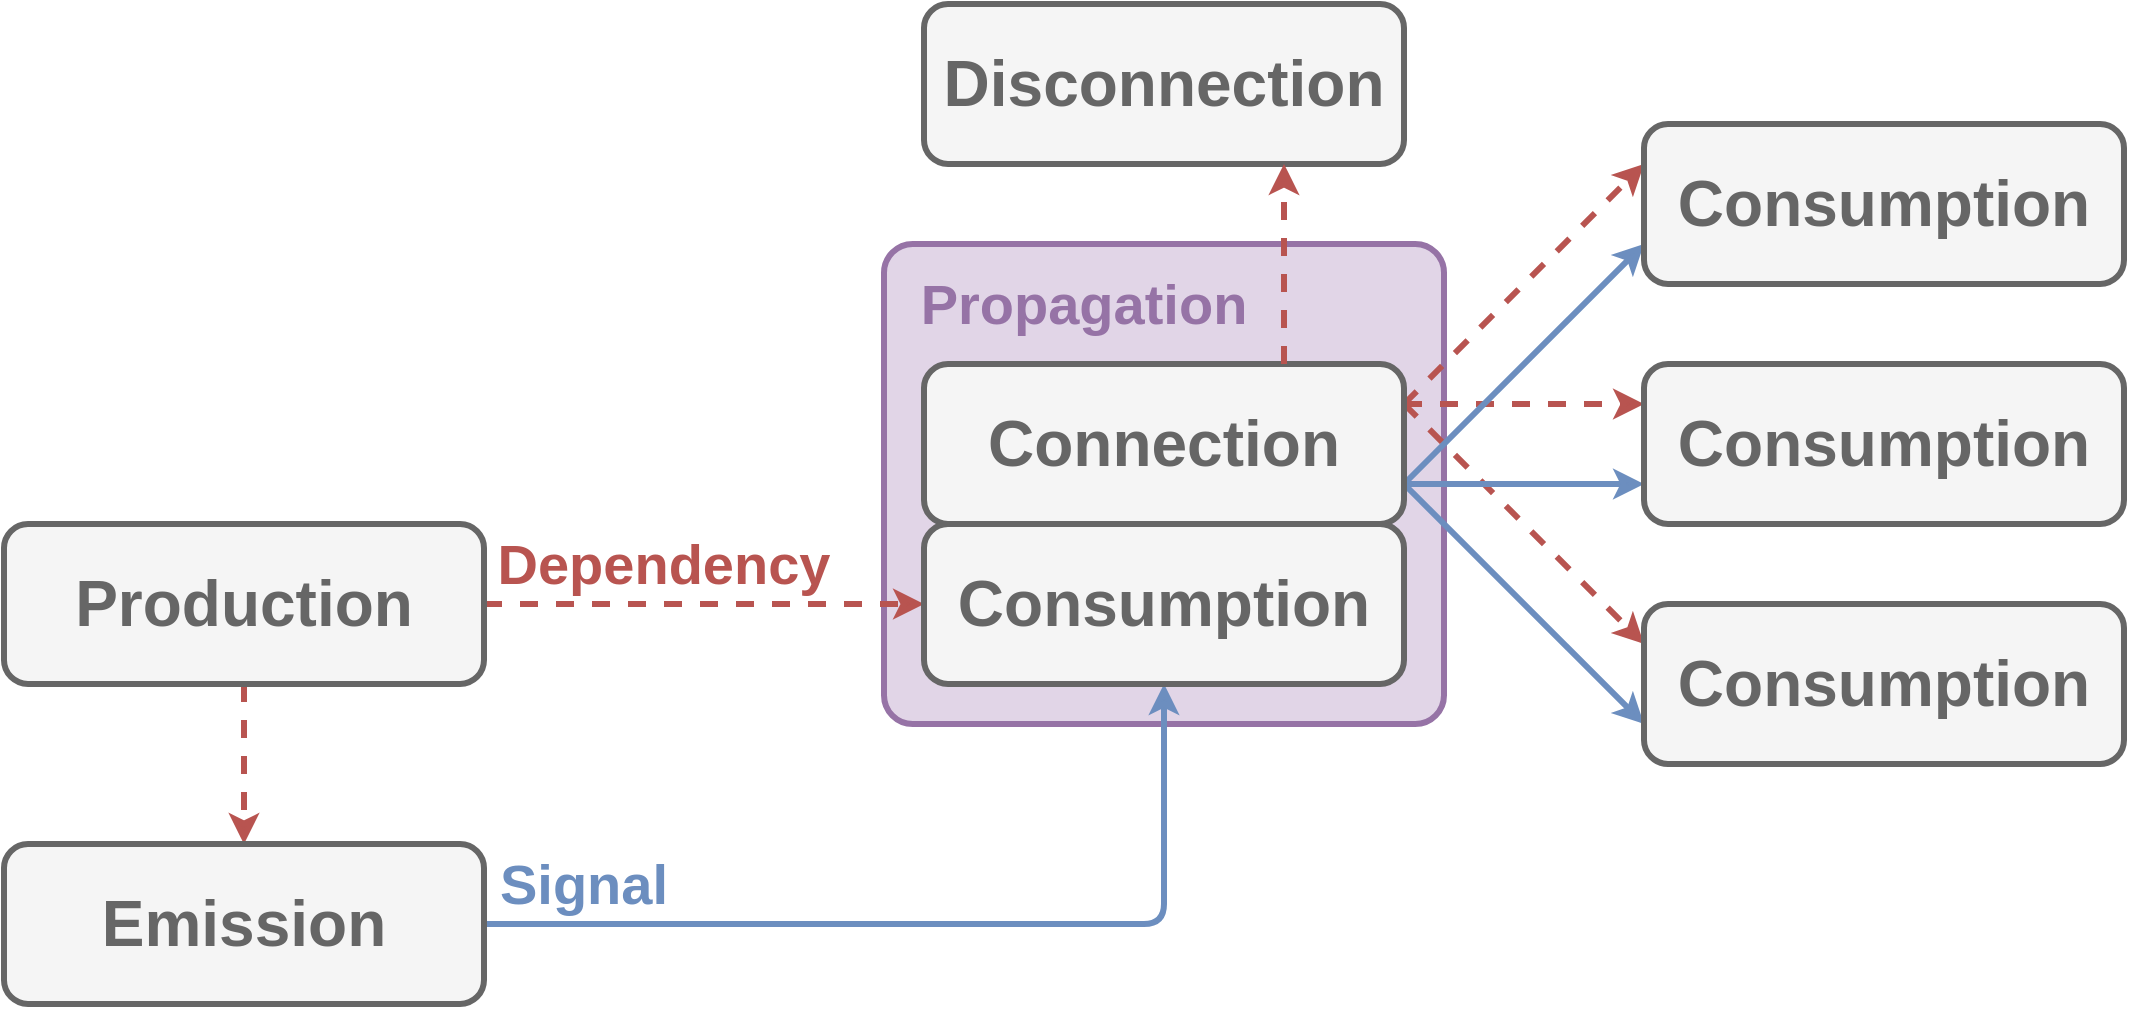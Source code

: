 <mxfile version="14.3.1" type="google"><diagram id="gIC-P3XVZgYCY64oVcCS" name="Page-1"><mxGraphModel dx="1422" dy="705" grid="1" gridSize="10" guides="1" tooltips="1" connect="1" arrows="1" fold="1" page="1" pageScale="1" pageWidth="827" pageHeight="1169" math="0" shadow="0"><root><mxCell id="0"/><mxCell id="1" parent="0"/><mxCell id="eqrpfjDCh0OEoCgRvdLx-32" value="" style="rounded=1;whiteSpace=wrap;html=1;arcSize=6;strokeWidth=3;fillColor=#e1d5e7;strokeColor=#9673A6;" parent="1" vertex="1"><mxGeometry x="510" y="150" width="280" height="240" as="geometry"/></mxCell><mxCell id="eqrpfjDCh0OEoCgRvdLx-33" value="&lt;b&gt;&lt;font style=&quot;font-size: 28px&quot; color=&quot;#9673a6&quot;&gt;Propagation&lt;/font&gt;&lt;/b&gt;" style="text;html=1;align=center;verticalAlign=middle;whiteSpace=wrap;rounded=0;" parent="1" vertex="1"><mxGeometry x="510" y="160" width="200" height="40" as="geometry"/></mxCell><mxCell id="eqrpfjDCh0OEoCgRvdLx-34" value="" style="endArrow=classic;html=1;exitX=1;exitY=0.25;exitDx=0;exitDy=0;entryX=0;entryY=0.25;entryDx=0;entryDy=0;fillColor=#f8cecc;strokeColor=#b85450;strokeWidth=3;dashed=1;" parent="1" source="eqrpfjDCh0OEoCgRvdLx-48" target="eqrpfjDCh0OEoCgRvdLx-50" edge="1"><mxGeometry width="50" height="50" relative="1" as="geometry"><mxPoint x="650" y="60" as="sourcePoint"/><mxPoint x="890" y="60" as="targetPoint"/></mxGeometry></mxCell><mxCell id="eqrpfjDCh0OEoCgRvdLx-35" value="" style="endArrow=classic;html=1;exitX=1;exitY=0.25;exitDx=0;exitDy=0;entryX=0;entryY=0.25;entryDx=0;entryDy=0;fillColor=#f8cecc;strokeColor=#b85450;strokeWidth=3;dashed=1;" parent="1" source="eqrpfjDCh0OEoCgRvdLx-48" target="eqrpfjDCh0OEoCgRvdLx-49" edge="1"><mxGeometry width="50" height="50" relative="1" as="geometry"><mxPoint x="660" y="70" as="sourcePoint"/><mxPoint x="900" y="70" as="targetPoint"/></mxGeometry></mxCell><mxCell id="eqrpfjDCh0OEoCgRvdLx-36" value="" style="endArrow=classic;html=1;exitX=1;exitY=0.25;exitDx=0;exitDy=0;entryX=0;entryY=0.25;entryDx=0;entryDy=0;fillColor=#f8cecc;strokeColor=#b85450;strokeWidth=3;dashed=1;" parent="1" source="eqrpfjDCh0OEoCgRvdLx-48" target="eqrpfjDCh0OEoCgRvdLx-51" edge="1"><mxGeometry width="50" height="50" relative="1" as="geometry"><mxPoint x="670" y="80" as="sourcePoint"/><mxPoint x="910" y="80" as="targetPoint"/></mxGeometry></mxCell><mxCell id="eqrpfjDCh0OEoCgRvdLx-37" value="" style="endArrow=classic;html=1;exitX=1;exitY=0.75;exitDx=0;exitDy=0;entryX=0;entryY=0.75;entryDx=0;entryDy=0;strokeWidth=3;fillColor=#dae8fc;strokeColor=#6c8ebf;" parent="1" source="eqrpfjDCh0OEoCgRvdLx-48" target="eqrpfjDCh0OEoCgRvdLx-51" edge="1"><mxGeometry width="50" height="50" relative="1" as="geometry"><mxPoint x="570" y="390" as="sourcePoint"/><mxPoint x="810" y="390" as="targetPoint"/></mxGeometry></mxCell><mxCell id="eqrpfjDCh0OEoCgRvdLx-38" value="" style="endArrow=classic;html=1;exitX=1;exitY=0.75;exitDx=0;exitDy=0;entryX=0;entryY=0.75;entryDx=0;entryDy=0;strokeWidth=3;fillColor=#dae8fc;strokeColor=#6c8ebf;" parent="1" source="eqrpfjDCh0OEoCgRvdLx-48" target="eqrpfjDCh0OEoCgRvdLx-49" edge="1"><mxGeometry width="50" height="50" relative="1" as="geometry"><mxPoint x="580" y="400" as="sourcePoint"/><mxPoint x="820" y="400" as="targetPoint"/></mxGeometry></mxCell><mxCell id="eqrpfjDCh0OEoCgRvdLx-39" value="" style="endArrow=classic;html=1;exitX=1;exitY=0.75;exitDx=0;exitDy=0;entryX=0;entryY=0.75;entryDx=0;entryDy=0;strokeWidth=3;fillColor=#dae8fc;strokeColor=#6c8ebf;" parent="1" source="eqrpfjDCh0OEoCgRvdLx-48" target="eqrpfjDCh0OEoCgRvdLx-50" edge="1"><mxGeometry width="50" height="50" relative="1" as="geometry"><mxPoint x="590" y="410" as="sourcePoint"/><mxPoint x="830" y="410" as="targetPoint"/></mxGeometry></mxCell><mxCell id="eqrpfjDCh0OEoCgRvdLx-40" value="" style="endArrow=classic;html=1;exitX=1;exitY=0.5;exitDx=0;exitDy=0;entryX=0;entryY=0.5;entryDx=0;entryDy=0;fillColor=#f8cecc;strokeColor=#b85450;strokeWidth=3;dashed=1;" parent="1" source="eqrpfjDCh0OEoCgRvdLx-52" target="eqrpfjDCh0OEoCgRvdLx-53" edge="1"><mxGeometry width="50" height="50" relative="1" as="geometry"><mxPoint x="690" y="520" as="sourcePoint"/><mxPoint x="740" y="470" as="targetPoint"/></mxGeometry></mxCell><mxCell id="eqrpfjDCh0OEoCgRvdLx-41" value="" style="endArrow=classic;html=1;entryX=0.5;entryY=1;entryDx=0;entryDy=0;strokeWidth=3;fillColor=#dae8fc;strokeColor=#6c8ebf;elbow=vertical;exitX=1;exitY=0.5;exitDx=0;exitDy=0;edgeStyle=orthogonalEdgeStyle;" parent="1" source="eqrpfjDCh0OEoCgRvdLx-54" target="eqrpfjDCh0OEoCgRvdLx-53" edge="1"><mxGeometry width="50" height="50" relative="1" as="geometry"><mxPoint x="710" y="450" as="sourcePoint"/><mxPoint x="540" y="320" as="targetPoint"/></mxGeometry></mxCell><mxCell id="eqrpfjDCh0OEoCgRvdLx-42" value="&lt;b&gt;&lt;font style=&quot;font-size: 28px&quot; color=&quot;#b85450&quot;&gt;Dependency&lt;/font&gt;&lt;/b&gt;" style="text;html=1;align=center;verticalAlign=middle;whiteSpace=wrap;rounded=0;" parent="1" vertex="1"><mxGeometry x="310" y="290" width="180" height="40" as="geometry"/></mxCell><mxCell id="eqrpfjDCh0OEoCgRvdLx-43" value="&lt;b&gt;&lt;font style=&quot;font-size: 28px&quot; color=&quot;#6c8ebf&quot;&gt;Signal&lt;/font&gt;&lt;/b&gt;" style="text;html=1;align=center;verticalAlign=middle;whiteSpace=wrap;rounded=0;" parent="1" vertex="1"><mxGeometry x="310" y="450" width="100" height="40" as="geometry"/></mxCell><mxCell id="eqrpfjDCh0OEoCgRvdLx-44" value="" style="endArrow=classic;html=1;exitX=0.5;exitY=1;exitDx=0;exitDy=0;entryX=0.5;entryY=0;entryDx=0;entryDy=0;fillColor=#f8cecc;strokeColor=#b85450;strokeWidth=3;dashed=1;" parent="1" source="eqrpfjDCh0OEoCgRvdLx-52" target="eqrpfjDCh0OEoCgRvdLx-54" edge="1"><mxGeometry width="50" height="50" relative="1" as="geometry"><mxPoint x="300" y="320" as="sourcePoint"/><mxPoint x="540" y="320" as="targetPoint"/></mxGeometry></mxCell><mxCell id="eqrpfjDCh0OEoCgRvdLx-48" value="&lt;font style=&quot;font-size: 32px&quot; color=&quot;#666666&quot;&gt;&lt;b&gt;Connection&lt;/b&gt;&lt;/font&gt;" style="rounded=1;whiteSpace=wrap;html=1;strokeWidth=3;fillColor=#f5f5f5;strokeColor=#666666;fontColor=#333333;" parent="1" vertex="1"><mxGeometry x="530" y="210" width="240" height="80" as="geometry"/></mxCell><mxCell id="eqrpfjDCh0OEoCgRvdLx-49" value="&lt;font style=&quot;font-size: 32px&quot; color=&quot;#666666&quot;&gt;&lt;b&gt;Consumption&lt;/b&gt;&lt;/font&gt;" style="rounded=1;whiteSpace=wrap;html=1;fillColor=#f5f5f5;strokeColor=#666666;strokeWidth=3;fontColor=#333333;" parent="1" vertex="1"><mxGeometry x="890" y="90" width="240" height="80" as="geometry"/></mxCell><mxCell id="eqrpfjDCh0OEoCgRvdLx-50" value="&lt;font style=&quot;font-size: 32px&quot; color=&quot;#666666&quot;&gt;&lt;b&gt;Consumption&lt;/b&gt;&lt;/font&gt;" style="rounded=1;whiteSpace=wrap;html=1;fillColor=#f5f5f5;strokeColor=#666666;strokeWidth=3;fontColor=#333333;" parent="1" vertex="1"><mxGeometry x="890" y="330" width="240" height="80" as="geometry"/></mxCell><mxCell id="eqrpfjDCh0OEoCgRvdLx-51" value="&lt;font style=&quot;font-size: 32px&quot; color=&quot;#666666&quot;&gt;&lt;b&gt;Consumption&lt;/b&gt;&lt;/font&gt;" style="rounded=1;whiteSpace=wrap;html=1;fillColor=#f5f5f5;strokeColor=#666666;strokeWidth=3;fontColor=#333333;" parent="1" vertex="1"><mxGeometry x="890" y="210" width="240" height="80" as="geometry"/></mxCell><mxCell id="eqrpfjDCh0OEoCgRvdLx-52" value="&lt;font style=&quot;font-size: 32px&quot; color=&quot;#666666&quot;&gt;&lt;b&gt;Production&lt;/b&gt;&lt;/font&gt;" style="rounded=1;whiteSpace=wrap;html=1;fillColor=#f5f5f5;strokeColor=#666666;strokeWidth=3;fontColor=#333333;" parent="1" vertex="1"><mxGeometry x="70" y="290" width="240" height="80" as="geometry"/></mxCell><mxCell id="eqrpfjDCh0OEoCgRvdLx-53" value="&lt;font style=&quot;font-size: 32px&quot; color=&quot;#666666&quot;&gt;&lt;b&gt;Consumption&lt;/b&gt;&lt;/font&gt;" style="rounded=1;whiteSpace=wrap;html=1;fillColor=#f5f5f5;strokeColor=#666666;strokeWidth=3;fontColor=#333333;" parent="1" vertex="1"><mxGeometry x="530" y="290" width="240" height="80" as="geometry"/></mxCell><mxCell id="eqrpfjDCh0OEoCgRvdLx-54" value="&lt;font style=&quot;font-size: 32px&quot; color=&quot;#666666&quot;&gt;&lt;b&gt;Emission&lt;/b&gt;&lt;/font&gt;" style="rounded=1;whiteSpace=wrap;html=1;fillColor=#f5f5f5;strokeColor=#666666;strokeWidth=3;fontColor=#333333;" parent="1" vertex="1"><mxGeometry x="70" y="450" width="240" height="80" as="geometry"/></mxCell><mxCell id="eqrpfjDCh0OEoCgRvdLx-61" value="&lt;font style=&quot;font-size: 32px&quot; color=&quot;#666666&quot;&gt;&lt;b&gt;Disconnection&lt;/b&gt;&lt;/font&gt;" style="rounded=1;whiteSpace=wrap;html=1;fillColor=#f5f5f5;strokeColor=#666666;strokeWidth=3;fontColor=#333333;" parent="1" vertex="1"><mxGeometry x="530" y="30" width="240" height="80" as="geometry"/></mxCell><mxCell id="eqrpfjDCh0OEoCgRvdLx-62" value="" style="endArrow=classic;html=1;exitX=0.75;exitY=0;exitDx=0;exitDy=0;entryX=0.75;entryY=1;entryDx=0;entryDy=0;fillColor=#f8cecc;strokeColor=#b85450;strokeWidth=3;dashed=1;" parent="1" source="eqrpfjDCh0OEoCgRvdLx-48" target="eqrpfjDCh0OEoCgRvdLx-61" edge="1"><mxGeometry width="50" height="50" relative="1" as="geometry"><mxPoint x="780" y="240" as="sourcePoint"/><mxPoint x="900" y="120" as="targetPoint"/></mxGeometry></mxCell></root></mxGraphModel></diagram></mxfile>